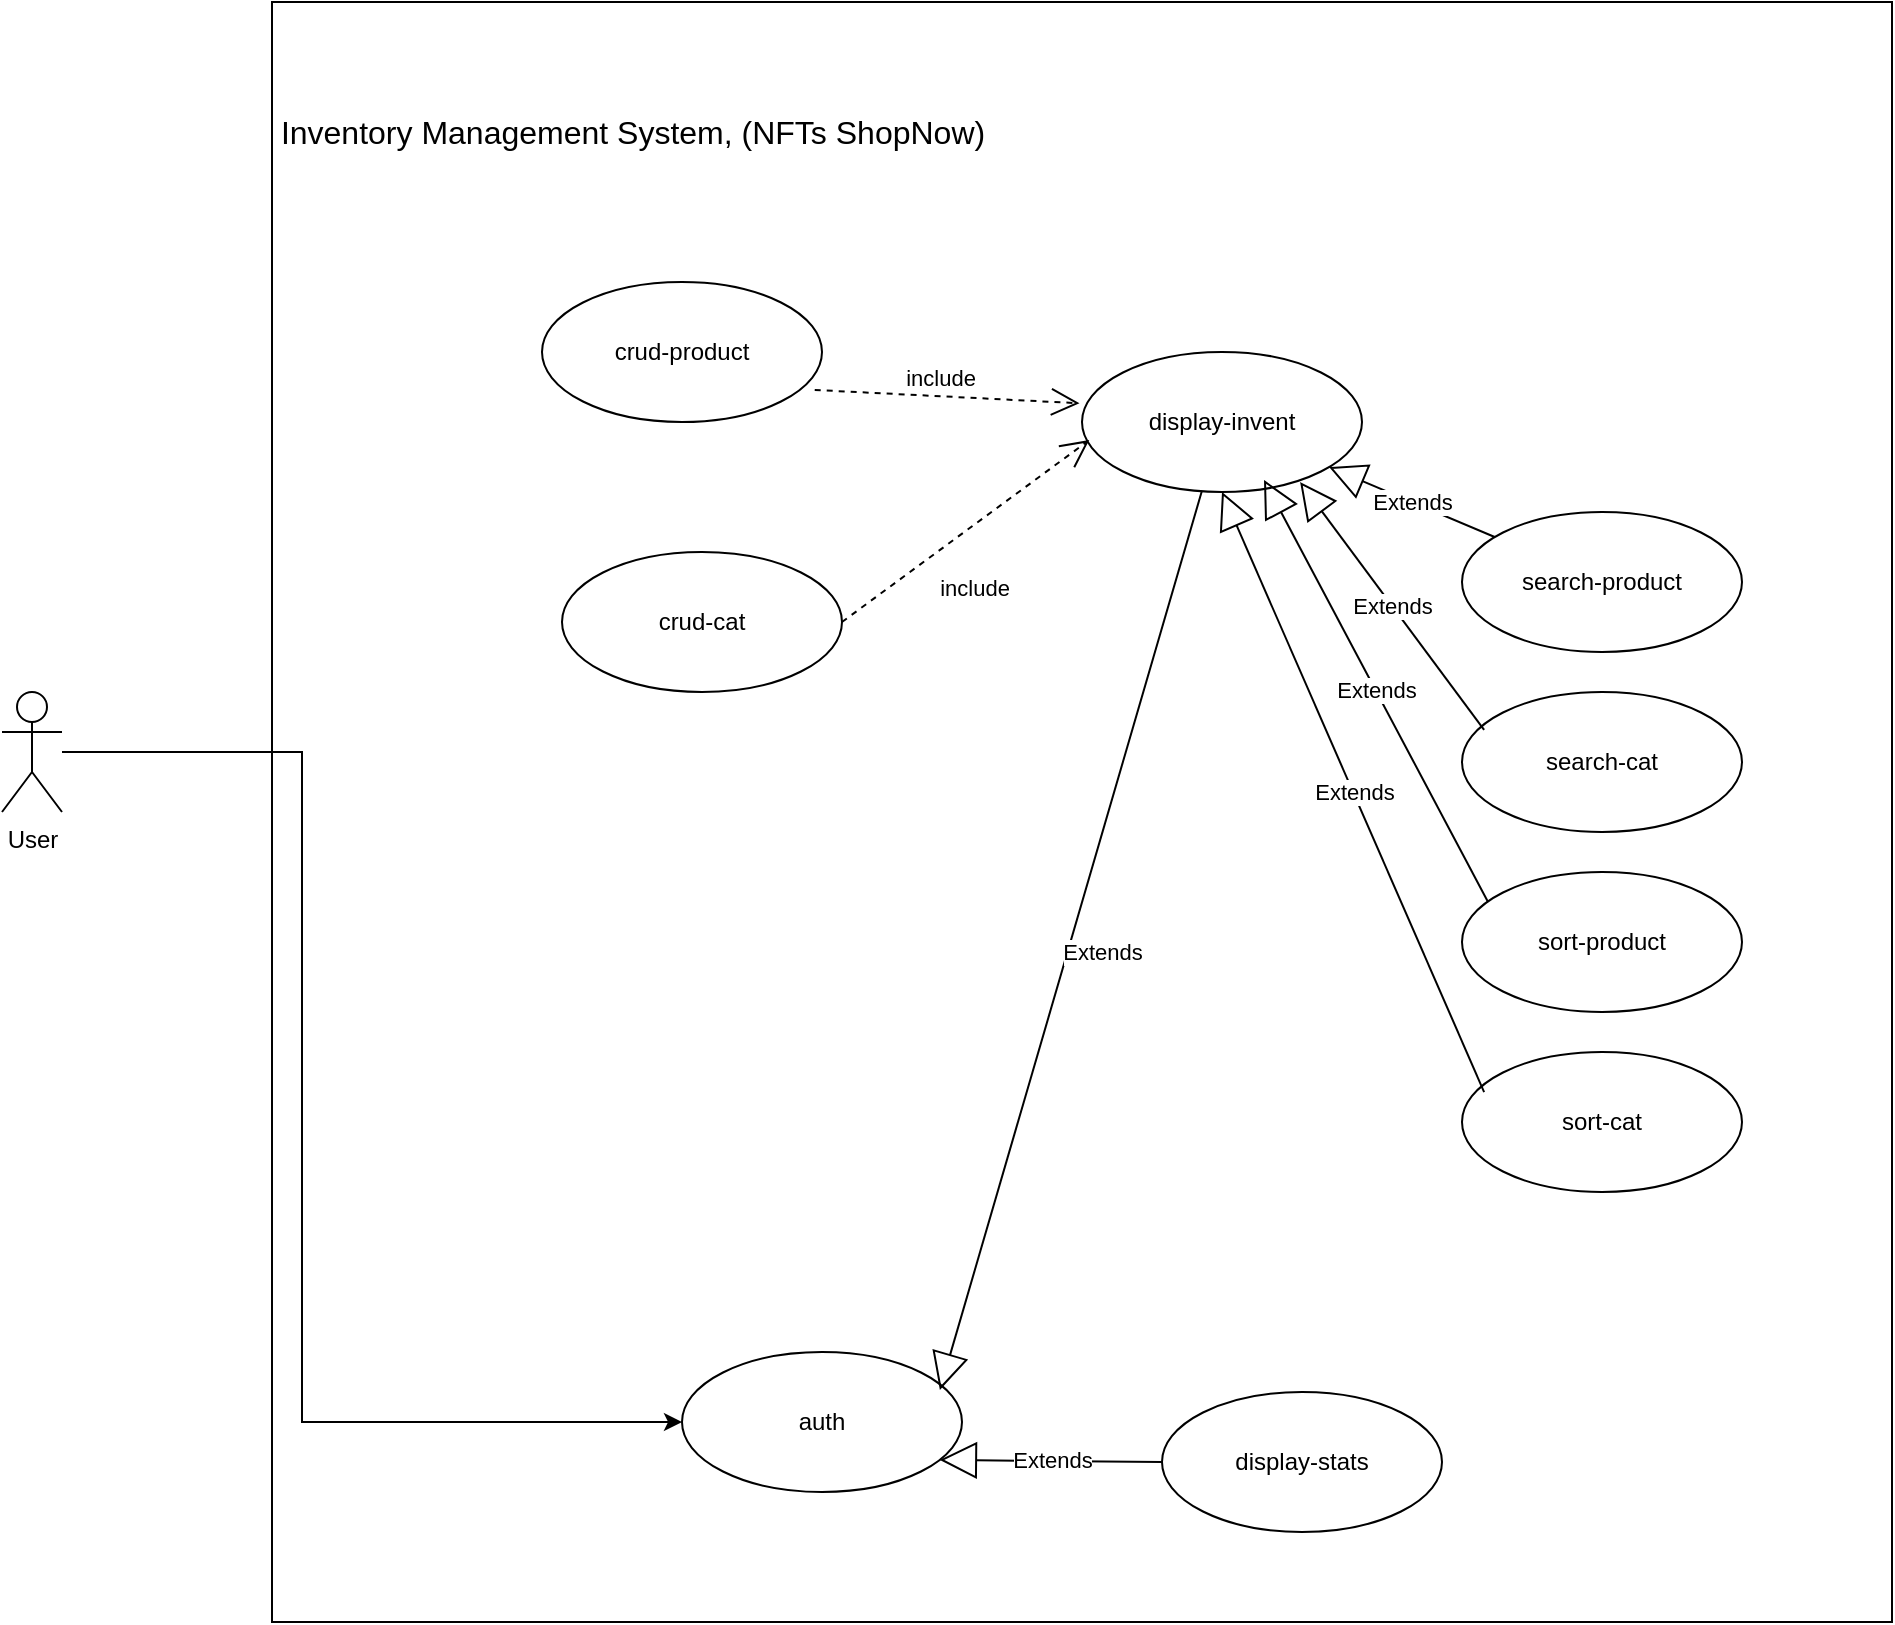 <mxfile version="12.2.4" pages="1"><diagram id="yvfYfxY-UkIyd-8QijFi" name="Page-1"><mxGraphModel dx="976" dy="2469" grid="1" gridSize="10" guides="1" tooltips="1" connect="1" arrows="1" fold="1" page="1" pageScale="1" pageWidth="1200" pageHeight="1920" math="0" shadow="0"><root><mxCell id="0"/><mxCell id="1" parent="0"/><mxCell id="Qc7V6wvnE8_NWlSdf-Zh-1" value="" style="whiteSpace=wrap;html=1;aspect=fixed;" parent="1" vertex="1"><mxGeometry x="215" y="-25" width="810" height="810" as="geometry"/></mxCell><mxCell id="Qc7V6wvnE8_NWlSdf-Zh-2" value="Inventory Management System, (NFTs ShopNow)" style="text;html=1;resizable=0;autosize=1;align=center;verticalAlign=middle;points=[];fillColor=none;strokeColor=none;rounded=0;fontSize=16;" parent="1" vertex="1"><mxGeometry x="210" y="30" width="370" height="20" as="geometry"/></mxCell><mxCell id="v8IvlT0bzVCScplCRX92-1" style="edgeStyle=orthogonalEdgeStyle;rounded=0;orthogonalLoop=1;jettySize=auto;html=1;entryX=0;entryY=0.5;entryDx=0;entryDy=0;" parent="1" source="Qc7V6wvnE8_NWlSdf-Zh-3" target="Qc7V6wvnE8_NWlSdf-Zh-6" edge="1"><mxGeometry relative="1" as="geometry"><Array as="points"><mxPoint x="230" y="350"/><mxPoint x="230" y="685"/></Array></mxGeometry></mxCell><mxCell id="Qc7V6wvnE8_NWlSdf-Zh-3" value="User" style="shape=umlActor;verticalLabelPosition=bottom;verticalAlign=top;html=1;outlineConnect=0;" parent="1" vertex="1"><mxGeometry x="80" y="320" width="30" height="60" as="geometry"/></mxCell><mxCell id="Qc7V6wvnE8_NWlSdf-Zh-5" value="crud-product" style="ellipse;whiteSpace=wrap;html=1;" parent="1" vertex="1"><mxGeometry x="350" y="115" width="140" height="70" as="geometry"/></mxCell><mxCell id="Qc7V6wvnE8_NWlSdf-Zh-6" value="auth" style="ellipse;whiteSpace=wrap;html=1;" parent="1" vertex="1"><mxGeometry x="420" y="650" width="140" height="70" as="geometry"/></mxCell><mxCell id="Qc7V6wvnE8_NWlSdf-Zh-7" value="search-cat" style="ellipse;whiteSpace=wrap;html=1;" parent="1" vertex="1"><mxGeometry x="810" y="320" width="140" height="70" as="geometry"/></mxCell><mxCell id="Qc7V6wvnE8_NWlSdf-Zh-8" value="search-product" style="ellipse;whiteSpace=wrap;html=1;" parent="1" vertex="1"><mxGeometry x="810" y="230" width="140" height="70" as="geometry"/></mxCell><mxCell id="Qc7V6wvnE8_NWlSdf-Zh-9" value="crud-cat" style="ellipse;whiteSpace=wrap;html=1;" parent="1" vertex="1"><mxGeometry x="360" y="250" width="140" height="70" as="geometry"/></mxCell><mxCell id="v8IvlT0bzVCScplCRX92-3" value="sort-product" style="ellipse;whiteSpace=wrap;html=1;" parent="1" vertex="1"><mxGeometry x="810" y="410" width="140" height="70" as="geometry"/></mxCell><mxCell id="v8IvlT0bzVCScplCRX92-4" value="sort-cat" style="ellipse;whiteSpace=wrap;html=1;" parent="1" vertex="1"><mxGeometry x="810" y="500" width="140" height="70" as="geometry"/></mxCell><mxCell id="v8IvlT0bzVCScplCRX92-5" value="display-invent" style="ellipse;whiteSpace=wrap;html=1;" parent="1" vertex="1"><mxGeometry x="620" y="150" width="140" height="70" as="geometry"/></mxCell><mxCell id="v8IvlT0bzVCScplCRX92-7" value="Extends" style="endArrow=block;endSize=16;endFill=0;html=1;rounded=0;" parent="1" source="Qc7V6wvnE8_NWlSdf-Zh-8" target="v8IvlT0bzVCScplCRX92-5" edge="1"><mxGeometry width="160" relative="1" as="geometry"><mxPoint x="790" y="260" as="sourcePoint"/><mxPoint x="680" y="260" as="targetPoint"/></mxGeometry></mxCell><mxCell id="v8IvlT0bzVCScplCRX92-8" value="Extends" style="endArrow=block;endSize=16;endFill=0;html=1;rounded=0;exitX=0.079;exitY=0.271;exitDx=0;exitDy=0;exitPerimeter=0;entryX=0.779;entryY=0.929;entryDx=0;entryDy=0;entryPerimeter=0;" parent="1" source="Qc7V6wvnE8_NWlSdf-Zh-7" target="v8IvlT0bzVCScplCRX92-5" edge="1"><mxGeometry width="160" relative="1" as="geometry"><mxPoint x="810.004" y="309.996" as="sourcePoint"/><mxPoint x="727.194" y="275.025" as="targetPoint"/></mxGeometry></mxCell><mxCell id="v8IvlT0bzVCScplCRX92-9" value="Extends" style="endArrow=block;endSize=16;endFill=0;html=1;rounded=0;exitX=0.093;exitY=0.214;exitDx=0;exitDy=0;exitPerimeter=0;entryX=0.65;entryY=0.914;entryDx=0;entryDy=0;entryPerimeter=0;" parent="1" source="v8IvlT0bzVCScplCRX92-3" target="v8IvlT0bzVCScplCRX92-5" edge="1"><mxGeometry width="160" relative="1" as="geometry"><mxPoint x="810" y="411.97" as="sourcePoint"/><mxPoint x="718" y="288.03" as="targetPoint"/></mxGeometry></mxCell><mxCell id="v8IvlT0bzVCScplCRX92-10" value="Extends" style="endArrow=block;endSize=16;endFill=0;html=1;rounded=0;exitX=0.079;exitY=0.286;exitDx=0;exitDy=0;exitPerimeter=0;entryX=0.5;entryY=1;entryDx=0;entryDy=0;" parent="1" source="v8IvlT0bzVCScplCRX92-4" target="v8IvlT0bzVCScplCRX92-5" edge="1"><mxGeometry width="160" relative="1" as="geometry"><mxPoint x="802.02" y="471" as="sourcePoint"/><mxPoint x="690" y="260" as="targetPoint"/></mxGeometry></mxCell><mxCell id="v8IvlT0bzVCScplCRX92-23" value="include" style="endArrow=open;endSize=12;dashed=1;html=1;rounded=0;exitX=0.974;exitY=0.771;exitDx=0;exitDy=0;exitPerimeter=0;entryX=-0.009;entryY=0.366;entryDx=0;entryDy=0;entryPerimeter=0;" parent="1" source="Qc7V6wvnE8_NWlSdf-Zh-5" target="v8IvlT0bzVCScplCRX92-5" edge="1"><mxGeometry x="-0.054" y="9" width="160" relative="1" as="geometry"><mxPoint x="430" y="560" as="sourcePoint"/><mxPoint x="590" y="560" as="targetPoint"/><Array as="points"/><mxPoint as="offset"/></mxGeometry></mxCell><mxCell id="v8IvlT0bzVCScplCRX92-24" value="include" style="endArrow=open;endSize=12;dashed=1;html=1;rounded=0;exitX=1;exitY=0.5;exitDx=0;exitDy=0;entryX=0.026;entryY=0.629;entryDx=0;entryDy=0;entryPerimeter=0;" parent="1" source="Qc7V6wvnE8_NWlSdf-Zh-9" target="v8IvlT0bzVCScplCRX92-5" edge="1"><mxGeometry x="-0.174" y="-25" width="160" relative="1" as="geometry"><mxPoint x="380.04" y="509.02" as="sourcePoint"/><mxPoint x="330" y="659.02" as="targetPoint"/><mxPoint as="offset"/></mxGeometry></mxCell><mxCell id="5g6ykhD8kzrdMGvh3F3p-2" value="Extends" style="endArrow=block;endSize=16;endFill=0;html=1;rounded=0;entryX=0.921;entryY=0.271;entryDx=0;entryDy=0;entryPerimeter=0;" parent="1" source="v8IvlT0bzVCScplCRX92-5" target="Qc7V6wvnE8_NWlSdf-Zh-6" edge="1"><mxGeometry x="0.005" y="17" width="160" relative="1" as="geometry"><mxPoint x="781.06" y="620.02" as="sourcePoint"/><mxPoint x="650" y="320" as="targetPoint"/><mxPoint as="offset"/></mxGeometry></mxCell><mxCell id="5g6ykhD8kzrdMGvh3F3p-3" value="display-stats" style="ellipse;whiteSpace=wrap;html=1;" parent="1" vertex="1"><mxGeometry x="660" y="670" width="140" height="70" as="geometry"/></mxCell><mxCell id="5g6ykhD8kzrdMGvh3F3p-4" value="Extends" style="endArrow=block;endSize=16;endFill=0;html=1;rounded=0;entryX=0.921;entryY=0.771;entryDx=0;entryDy=0;entryPerimeter=0;exitX=0;exitY=0.5;exitDx=0;exitDy=0;" parent="1" source="5g6ykhD8kzrdMGvh3F3p-3" target="Qc7V6wvnE8_NWlSdf-Zh-6" edge="1"><mxGeometry width="160" relative="1" as="geometry"><mxPoint x="710.95" y="400.003" as="sourcePoint"/><mxPoint x="580" y="849.34" as="targetPoint"/></mxGeometry></mxCell></root></mxGraphModel></diagram></mxfile>
